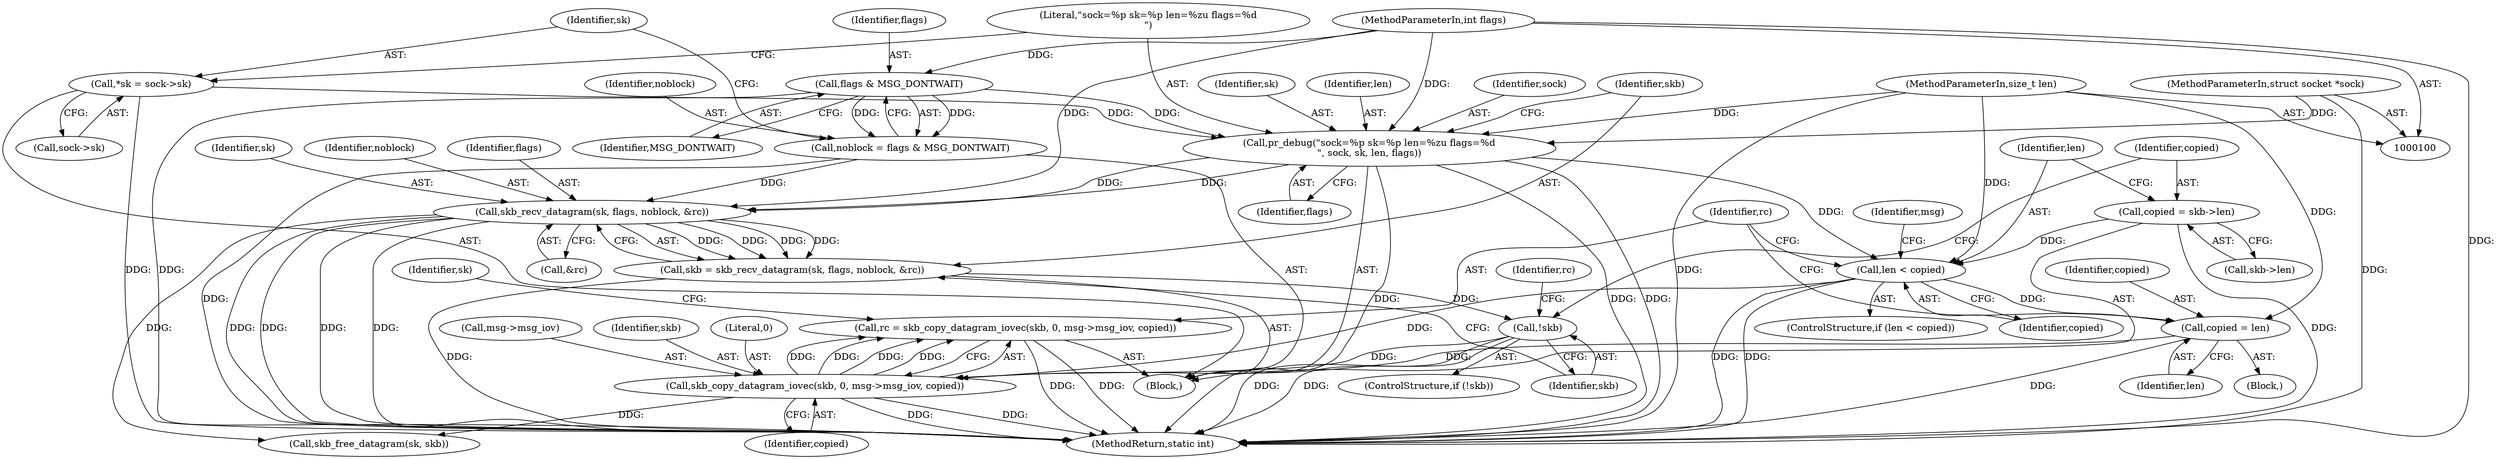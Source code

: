 digraph "0_linux_f3d3342602f8bcbf37d7c46641cb9bca7618eb1c_25@API" {
"1000159" [label="(Call,rc = skb_copy_datagram_iovec(skb, 0, msg->msg_iov, copied))"];
"1000161" [label="(Call,skb_copy_datagram_iovec(skb, 0, msg->msg_iov, copied))"];
"1000137" [label="(Call,!skb)"];
"1000128" [label="(Call,skb = skb_recv_datagram(sk, flags, noblock, &rc))"];
"1000130" [label="(Call,skb_recv_datagram(sk, flags, noblock, &rc))"];
"1000122" [label="(Call,pr_debug(\"sock=%p sk=%p len=%zu flags=%d\n\", sock, sk, len, flags))"];
"1000102" [label="(MethodParameterIn,struct socket *sock)"];
"1000114" [label="(Call,*sk = sock->sk)"];
"1000104" [label="(MethodParameterIn,size_t len)"];
"1000110" [label="(Call,flags & MSG_DONTWAIT)"];
"1000105" [label="(MethodParameterIn,int flags)"];
"1000108" [label="(Call,noblock = flags & MSG_DONTWAIT)"];
"1000156" [label="(Call,copied = len)"];
"1000147" [label="(Call,len < copied)"];
"1000141" [label="(Call,copied = skb->len)"];
"1000109" [label="(Identifier,noblock)"];
"1000122" [label="(Call,pr_debug(\"sock=%p sk=%p len=%zu flags=%d\n\", sock, sk, len, flags))"];
"1000150" [label="(Block,)"];
"1000143" [label="(Call,skb->len)"];
"1000141" [label="(Call,copied = skb->len)"];
"1000162" [label="(Identifier,skb)"];
"1000161" [label="(Call,skb_copy_datagram_iovec(skb, 0, msg->msg_iov, copied))"];
"1000142" [label="(Identifier,copied)"];
"1000116" [label="(Call,sock->sk)"];
"1000105" [label="(MethodParameterIn,int flags)"];
"1000128" [label="(Call,skb = skb_recv_datagram(sk, flags, noblock, &rc))"];
"1000169" [label="(Identifier,sk)"];
"1000160" [label="(Identifier,rc)"];
"1000159" [label="(Call,rc = skb_copy_datagram_iovec(skb, 0, msg->msg_iov, copied))"];
"1000136" [label="(ControlStructure,if (!skb))"];
"1000133" [label="(Identifier,noblock)"];
"1000140" [label="(Identifier,rc)"];
"1000110" [label="(Call,flags & MSG_DONTWAIT)"];
"1000131" [label="(Identifier,sk)"];
"1000134" [label="(Call,&rc)"];
"1000153" [label="(Identifier,msg)"];
"1000130" [label="(Call,skb_recv_datagram(sk, flags, noblock, &rc))"];
"1000102" [label="(MethodParameterIn,struct socket *sock)"];
"1000111" [label="(Identifier,flags)"];
"1000112" [label="(Identifier,MSG_DONTWAIT)"];
"1000114" [label="(Call,*sk = sock->sk)"];
"1000137" [label="(Call,!skb)"];
"1000156" [label="(Call,copied = len)"];
"1000125" [label="(Identifier,sk)"];
"1000157" [label="(Identifier,copied)"];
"1000167" [label="(Identifier,copied)"];
"1000147" [label="(Call,len < copied)"];
"1000104" [label="(MethodParameterIn,size_t len)"];
"1000138" [label="(Identifier,skb)"];
"1000126" [label="(Identifier,len)"];
"1000123" [label="(Literal,\"sock=%p sk=%p len=%zu flags=%d\n\")"];
"1000108" [label="(Call,noblock = flags & MSG_DONTWAIT)"];
"1000149" [label="(Identifier,copied)"];
"1000106" [label="(Block,)"];
"1000124" [label="(Identifier,sock)"];
"1000115" [label="(Identifier,sk)"];
"1000158" [label="(Identifier,len)"];
"1000129" [label="(Identifier,skb)"];
"1000127" [label="(Identifier,flags)"];
"1000168" [label="(Call,skb_free_datagram(sk, skb))"];
"1000146" [label="(ControlStructure,if (len < copied))"];
"1000148" [label="(Identifier,len)"];
"1000163" [label="(Literal,0)"];
"1000132" [label="(Identifier,flags)"];
"1000164" [label="(Call,msg->msg_iov)"];
"1000172" [label="(MethodReturn,static int)"];
"1000159" -> "1000106"  [label="AST: "];
"1000159" -> "1000161"  [label="CFG: "];
"1000160" -> "1000159"  [label="AST: "];
"1000161" -> "1000159"  [label="AST: "];
"1000169" -> "1000159"  [label="CFG: "];
"1000159" -> "1000172"  [label="DDG: "];
"1000159" -> "1000172"  [label="DDG: "];
"1000161" -> "1000159"  [label="DDG: "];
"1000161" -> "1000159"  [label="DDG: "];
"1000161" -> "1000159"  [label="DDG: "];
"1000161" -> "1000159"  [label="DDG: "];
"1000161" -> "1000167"  [label="CFG: "];
"1000162" -> "1000161"  [label="AST: "];
"1000163" -> "1000161"  [label="AST: "];
"1000164" -> "1000161"  [label="AST: "];
"1000167" -> "1000161"  [label="AST: "];
"1000161" -> "1000172"  [label="DDG: "];
"1000161" -> "1000172"  [label="DDG: "];
"1000137" -> "1000161"  [label="DDG: "];
"1000156" -> "1000161"  [label="DDG: "];
"1000147" -> "1000161"  [label="DDG: "];
"1000161" -> "1000168"  [label="DDG: "];
"1000137" -> "1000136"  [label="AST: "];
"1000137" -> "1000138"  [label="CFG: "];
"1000138" -> "1000137"  [label="AST: "];
"1000140" -> "1000137"  [label="CFG: "];
"1000142" -> "1000137"  [label="CFG: "];
"1000137" -> "1000172"  [label="DDG: "];
"1000137" -> "1000172"  [label="DDG: "];
"1000128" -> "1000137"  [label="DDG: "];
"1000128" -> "1000106"  [label="AST: "];
"1000128" -> "1000130"  [label="CFG: "];
"1000129" -> "1000128"  [label="AST: "];
"1000130" -> "1000128"  [label="AST: "];
"1000138" -> "1000128"  [label="CFG: "];
"1000128" -> "1000172"  [label="DDG: "];
"1000130" -> "1000128"  [label="DDG: "];
"1000130" -> "1000128"  [label="DDG: "];
"1000130" -> "1000128"  [label="DDG: "];
"1000130" -> "1000128"  [label="DDG: "];
"1000130" -> "1000134"  [label="CFG: "];
"1000131" -> "1000130"  [label="AST: "];
"1000132" -> "1000130"  [label="AST: "];
"1000133" -> "1000130"  [label="AST: "];
"1000134" -> "1000130"  [label="AST: "];
"1000130" -> "1000172"  [label="DDG: "];
"1000130" -> "1000172"  [label="DDG: "];
"1000130" -> "1000172"  [label="DDG: "];
"1000130" -> "1000172"  [label="DDG: "];
"1000122" -> "1000130"  [label="DDG: "];
"1000122" -> "1000130"  [label="DDG: "];
"1000105" -> "1000130"  [label="DDG: "];
"1000108" -> "1000130"  [label="DDG: "];
"1000130" -> "1000168"  [label="DDG: "];
"1000122" -> "1000106"  [label="AST: "];
"1000122" -> "1000127"  [label="CFG: "];
"1000123" -> "1000122"  [label="AST: "];
"1000124" -> "1000122"  [label="AST: "];
"1000125" -> "1000122"  [label="AST: "];
"1000126" -> "1000122"  [label="AST: "];
"1000127" -> "1000122"  [label="AST: "];
"1000129" -> "1000122"  [label="CFG: "];
"1000122" -> "1000172"  [label="DDG: "];
"1000122" -> "1000172"  [label="DDG: "];
"1000122" -> "1000172"  [label="DDG: "];
"1000102" -> "1000122"  [label="DDG: "];
"1000114" -> "1000122"  [label="DDG: "];
"1000104" -> "1000122"  [label="DDG: "];
"1000110" -> "1000122"  [label="DDG: "];
"1000105" -> "1000122"  [label="DDG: "];
"1000122" -> "1000147"  [label="DDG: "];
"1000102" -> "1000100"  [label="AST: "];
"1000102" -> "1000172"  [label="DDG: "];
"1000114" -> "1000106"  [label="AST: "];
"1000114" -> "1000116"  [label="CFG: "];
"1000115" -> "1000114"  [label="AST: "];
"1000116" -> "1000114"  [label="AST: "];
"1000123" -> "1000114"  [label="CFG: "];
"1000114" -> "1000172"  [label="DDG: "];
"1000104" -> "1000100"  [label="AST: "];
"1000104" -> "1000172"  [label="DDG: "];
"1000104" -> "1000147"  [label="DDG: "];
"1000104" -> "1000156"  [label="DDG: "];
"1000110" -> "1000108"  [label="AST: "];
"1000110" -> "1000112"  [label="CFG: "];
"1000111" -> "1000110"  [label="AST: "];
"1000112" -> "1000110"  [label="AST: "];
"1000108" -> "1000110"  [label="CFG: "];
"1000110" -> "1000172"  [label="DDG: "];
"1000110" -> "1000108"  [label="DDG: "];
"1000110" -> "1000108"  [label="DDG: "];
"1000105" -> "1000110"  [label="DDG: "];
"1000105" -> "1000100"  [label="AST: "];
"1000105" -> "1000172"  [label="DDG: "];
"1000108" -> "1000106"  [label="AST: "];
"1000109" -> "1000108"  [label="AST: "];
"1000115" -> "1000108"  [label="CFG: "];
"1000108" -> "1000172"  [label="DDG: "];
"1000156" -> "1000150"  [label="AST: "];
"1000156" -> "1000158"  [label="CFG: "];
"1000157" -> "1000156"  [label="AST: "];
"1000158" -> "1000156"  [label="AST: "];
"1000160" -> "1000156"  [label="CFG: "];
"1000156" -> "1000172"  [label="DDG: "];
"1000147" -> "1000156"  [label="DDG: "];
"1000147" -> "1000146"  [label="AST: "];
"1000147" -> "1000149"  [label="CFG: "];
"1000148" -> "1000147"  [label="AST: "];
"1000149" -> "1000147"  [label="AST: "];
"1000153" -> "1000147"  [label="CFG: "];
"1000160" -> "1000147"  [label="CFG: "];
"1000147" -> "1000172"  [label="DDG: "];
"1000147" -> "1000172"  [label="DDG: "];
"1000141" -> "1000147"  [label="DDG: "];
"1000141" -> "1000106"  [label="AST: "];
"1000141" -> "1000143"  [label="CFG: "];
"1000142" -> "1000141"  [label="AST: "];
"1000143" -> "1000141"  [label="AST: "];
"1000148" -> "1000141"  [label="CFG: "];
"1000141" -> "1000172"  [label="DDG: "];
}
